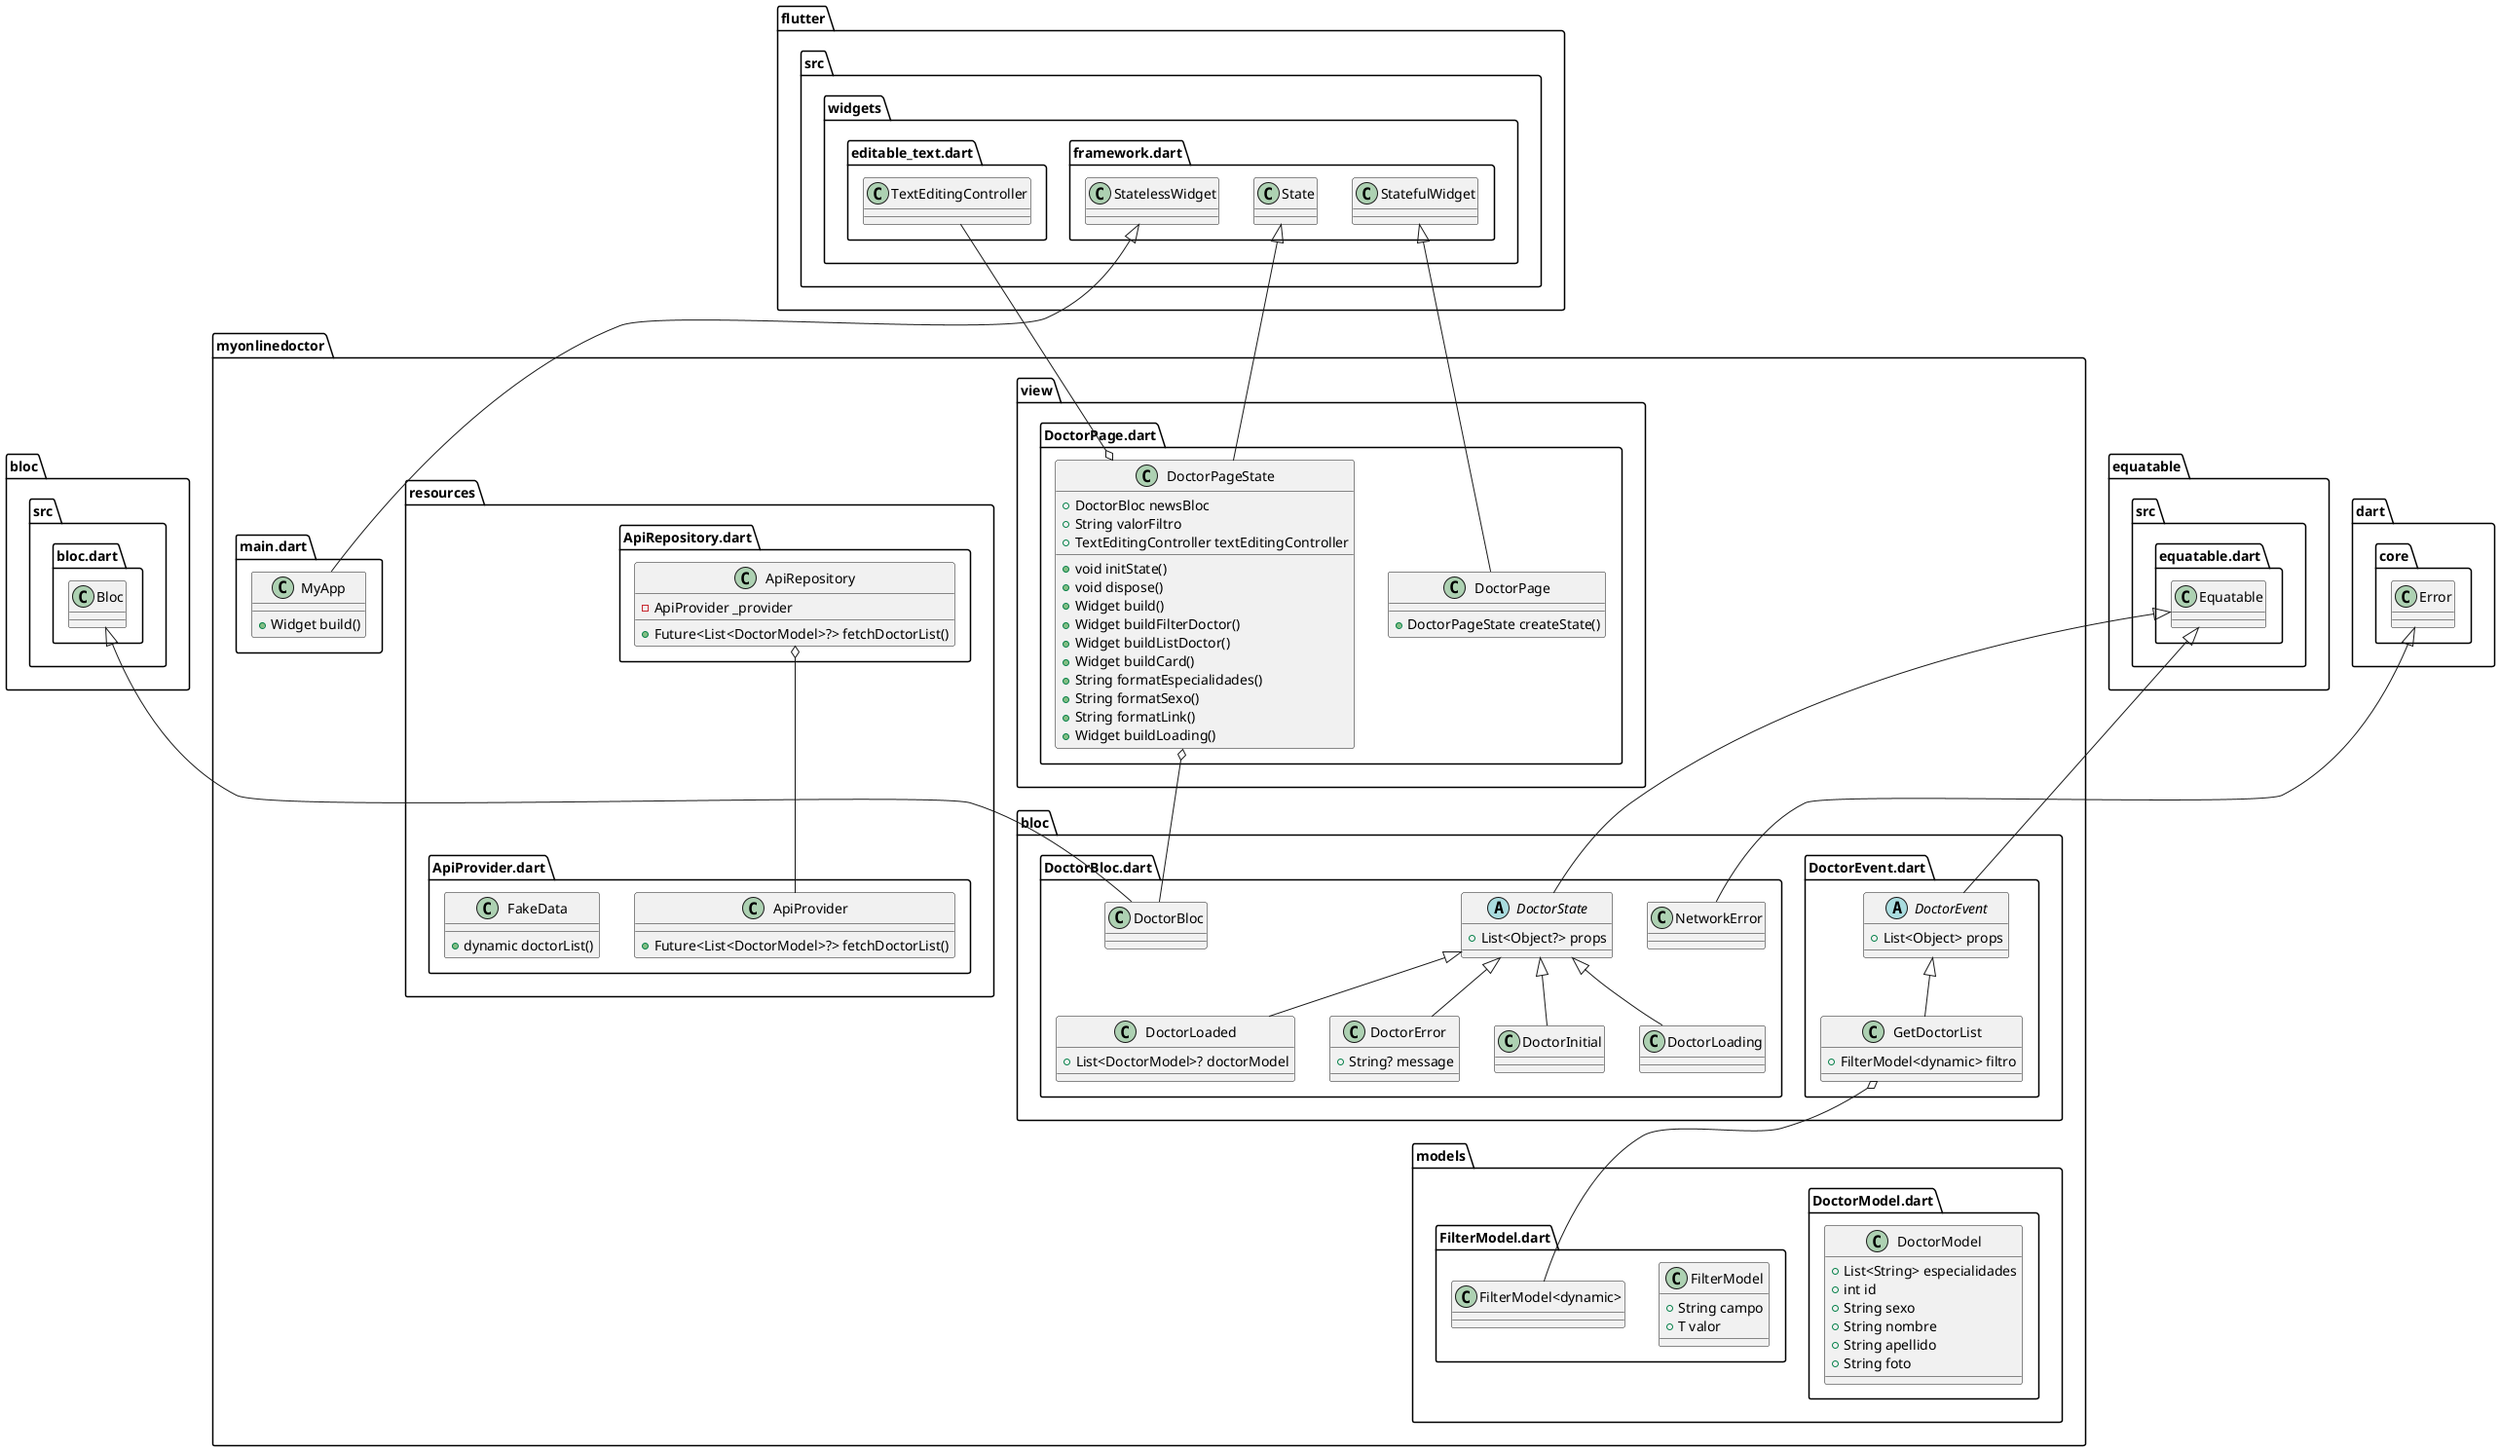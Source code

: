@startuml
set namespaceSeparator ::

class "myonlinedoctor::resources::ApiRepository.dart::ApiRepository" {
  -ApiProvider _provider
  +Future<List<DoctorModel>?> fetchDoctorList()
}

"myonlinedoctor::resources::ApiRepository.dart::ApiRepository" o-- "myonlinedoctor::resources::ApiProvider.dart::ApiProvider"

class "myonlinedoctor::resources::ApiProvider.dart::ApiProvider" {
  +Future<List<DoctorModel>?> fetchDoctorList()
}

class "myonlinedoctor::resources::ApiProvider.dart::FakeData" {
  +dynamic doctorList()
}

class "myonlinedoctor::main.dart::MyApp" {
  +Widget build()
}

"flutter::src::widgets::framework.dart::StatelessWidget" <|-- "myonlinedoctor::main.dart::MyApp"

class "myonlinedoctor::models::DoctorModel.dart::DoctorModel" {
  +List<String> especialidades
  +int id
  +String sexo
  +String nombre
  +String apellido
  +String foto
}

class "myonlinedoctor::models::FilterModel.dart::FilterModel" {
  +String campo
  +T valor
}

class "myonlinedoctor::view::DoctorPage.dart::DoctorPage" {
  +DoctorPageState createState()
}

"flutter::src::widgets::framework.dart::StatefulWidget" <|-- "myonlinedoctor::view::DoctorPage.dart::DoctorPage"

class "myonlinedoctor::view::DoctorPage.dart::DoctorPageState" {
  +DoctorBloc newsBloc
  +String valorFiltro
  +TextEditingController textEditingController
  +void initState()
  +void dispose()
  +Widget build()
  +Widget buildFilterDoctor()
  +Widget buildListDoctor()
  +Widget buildCard()
  +String formatEspecialidades()
  +String formatSexo()
  +String formatLink()
  +Widget buildLoading()
}

"myonlinedoctor::view::DoctorPage.dart::DoctorPageState" o-- "myonlinedoctor::bloc::DoctorBloc.dart::DoctorBloc"
"myonlinedoctor::view::DoctorPage.dart::DoctorPageState" o-- "flutter::src::widgets::editable_text.dart::TextEditingController"
"flutter::src::widgets::framework.dart::State" <|-- "myonlinedoctor::view::DoctorPage.dart::DoctorPageState"

class "myonlinedoctor::bloc::DoctorBloc.dart::DoctorBloc" {
}

"bloc::src::bloc.dart::Bloc" <|-- "myonlinedoctor::bloc::DoctorBloc.dart::DoctorBloc"

abstract class "myonlinedoctor::bloc::DoctorBloc.dart::DoctorState" {
  +List<Object?> props
}

"equatable::src::equatable.dart::Equatable" <|-- "myonlinedoctor::bloc::DoctorBloc.dart::DoctorState"

class "myonlinedoctor::bloc::DoctorBloc.dart::DoctorInitial" {
}

"myonlinedoctor::bloc::DoctorBloc.dart::DoctorState" <|-- "myonlinedoctor::bloc::DoctorBloc.dart::DoctorInitial"

class "myonlinedoctor::bloc::DoctorBloc.dart::DoctorLoading" {
}

"myonlinedoctor::bloc::DoctorBloc.dart::DoctorState" <|-- "myonlinedoctor::bloc::DoctorBloc.dart::DoctorLoading"

class "myonlinedoctor::bloc::DoctorBloc.dart::DoctorLoaded" {
  +List<DoctorModel>? doctorModel
}

"myonlinedoctor::bloc::DoctorBloc.dart::DoctorState" <|-- "myonlinedoctor::bloc::DoctorBloc.dart::DoctorLoaded"

class "myonlinedoctor::bloc::DoctorBloc.dart::DoctorError" {
  +String? message
}

"myonlinedoctor::bloc::DoctorBloc.dart::DoctorState" <|-- "myonlinedoctor::bloc::DoctorBloc.dart::DoctorError"

class "myonlinedoctor::bloc::DoctorBloc.dart::NetworkError" {
}

"dart::core::Error" <|-- "myonlinedoctor::bloc::DoctorBloc.dart::NetworkError"

abstract class "myonlinedoctor::bloc::DoctorEvent.dart::DoctorEvent" {
  +List<Object> props
}

"equatable::src::equatable.dart::Equatable" <|-- "myonlinedoctor::bloc::DoctorEvent.dart::DoctorEvent"

class "myonlinedoctor::bloc::DoctorEvent.dart::GetDoctorList" {
  +FilterModel<dynamic> filtro
}

"myonlinedoctor::bloc::DoctorEvent.dart::GetDoctorList" o-- "myonlinedoctor::models::FilterModel.dart::FilterModel<dynamic>"
"myonlinedoctor::bloc::DoctorEvent.dart::DoctorEvent" <|-- "myonlinedoctor::bloc::DoctorEvent.dart::GetDoctorList"


@enduml